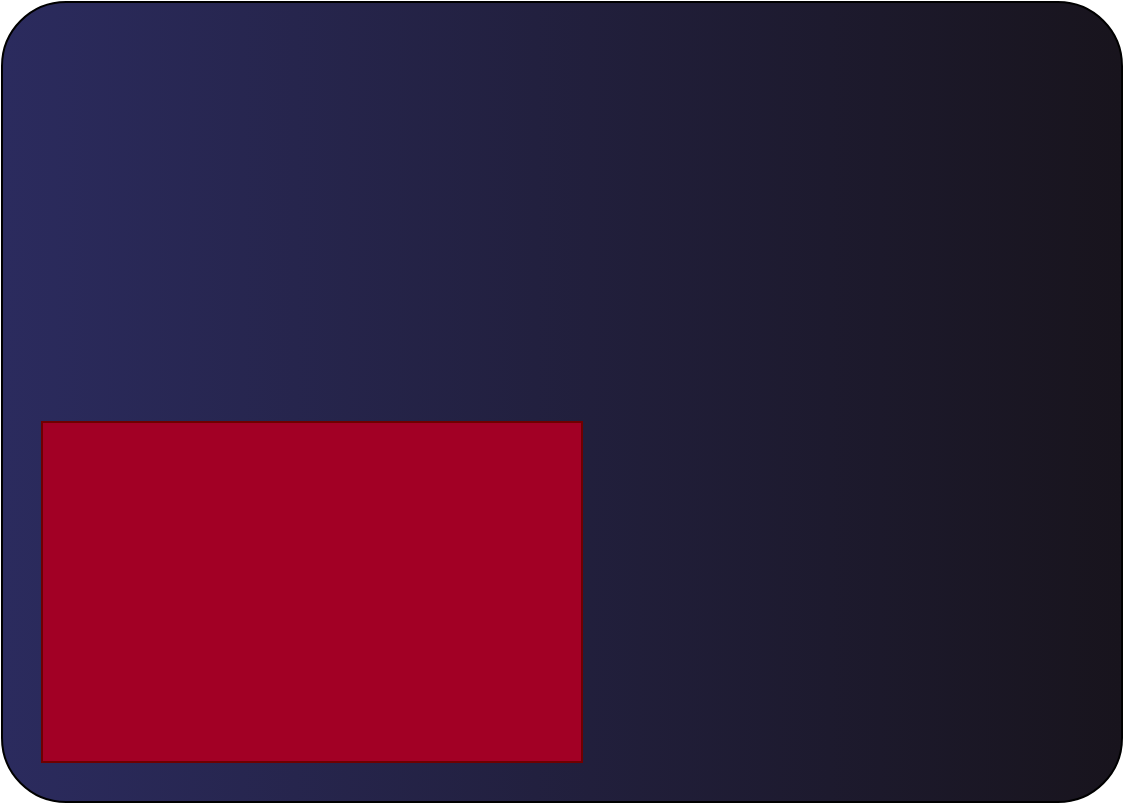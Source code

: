 <mxfile>
    <diagram id="LMwmhspk8BR_RTSeLU4_" name="Page-1">
        <mxGraphModel dx="650" dy="475" grid="1" gridSize="10" guides="1" tooltips="1" connect="1" arrows="1" fold="1" page="1" pageScale="1" pageWidth="850" pageHeight="1100" math="0" shadow="0">
            <root>
                <mxCell id="0"/>
                <mxCell id="1" parent="0"/>
                <mxCell id="2" value="" style="rounded=1;whiteSpace=wrap;html=1;glass=0;shadow=0;arcSize=8;gradientColor=#2b2b5e;gradientDirection=west;fillColor=#18141D;" vertex="1" parent="1">
                    <mxGeometry x="40" y="40" width="560" height="400" as="geometry"/>
                </mxCell>
                <mxCell id="3" value="" style="rounded=0;whiteSpace=wrap;html=1;shadow=0;glass=0;sketch=0;fillColor=#a20025;gradientDirection=west;fontColor=#ffffff;strokeColor=#6F0000;" vertex="1" parent="1">
                    <mxGeometry x="60" y="250" width="270" height="170" as="geometry"/>
                </mxCell>
            </root>
        </mxGraphModel>
    </diagram>
</mxfile>